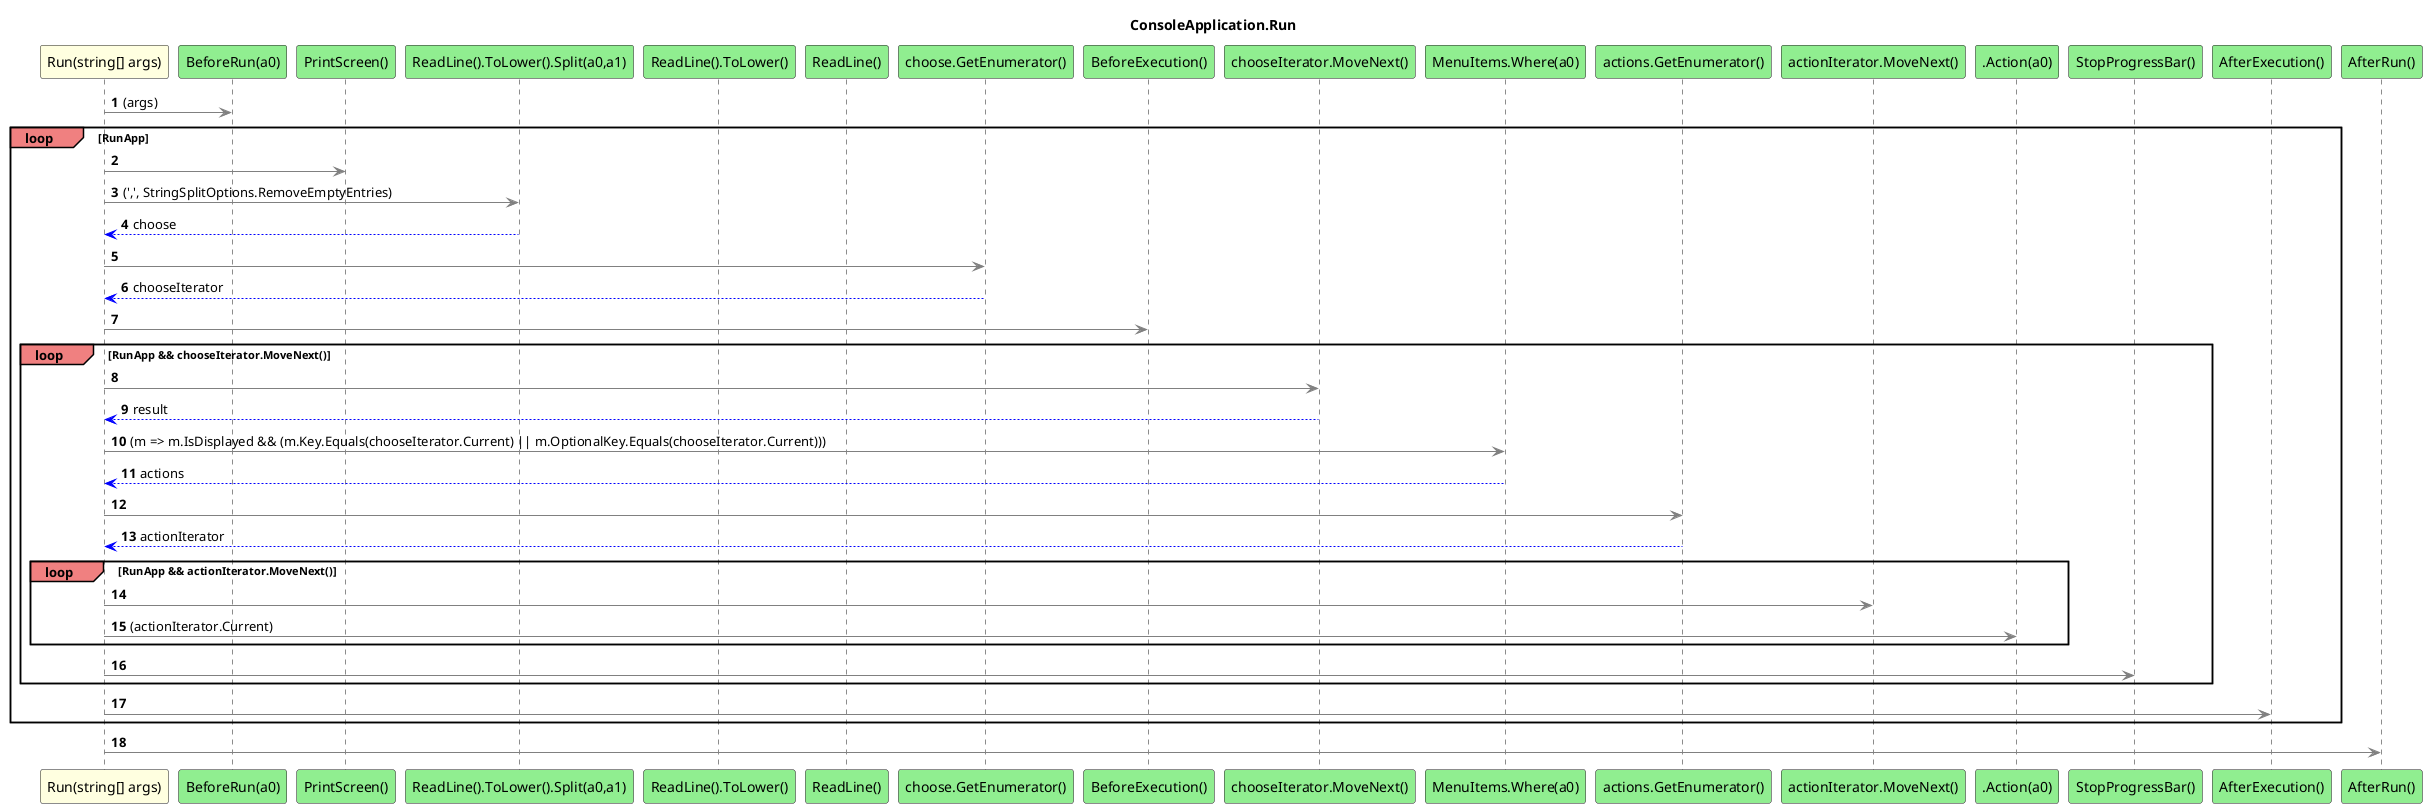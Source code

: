 @startuml ConsoleApplication.Run
title ConsoleApplication.Run
participant "Run(string[] args)" as Run_p0 #LightYellow
participant "BeforeRun(a0)" as BeforeRun_a0 #LightGreen
participant "PrintScreen()" as PrintScreen #LightGreen
participant "ReadLine().ToLower().Split(a0,a1)" as ReadLine_ToLower_Split_a0_a1 #LightGreen
participant "ReadLine().ToLower()" as ReadLine_ToLower #LightGreen
participant "ReadLine()" as ReadLine #LightGreen
participant "choose.GetEnumerator()" as choose_GetEnumerator #LightGreen
participant "BeforeExecution()" as BeforeExecution #LightGreen
participant "chooseIterator.MoveNext()" as chooseIterator_MoveNext #LightGreen
participant "MenuItems.Where(a0)" as MenuItems_Where_a0 #LightGreen
participant "actions.GetEnumerator()" as actions_GetEnumerator #LightGreen
participant "actionIterator.MoveNext()" as actionIterator_MoveNext #LightGreen
participant ".Action(a0)" as _Action_a0 #LightGreen
participant "StopProgressBar()" as StopProgressBar #LightGreen
participant "AfterExecution()" as AfterExecution #LightGreen
participant "AfterRun()" as AfterRun #LightGreen
autonumber
Run_p0 -[#grey]> BeforeRun_a0 : (args)
loop#LightCoral RunApp
    Run_p0 -[#grey]> PrintScreen
    Run_p0 -[#grey]> ReadLine_ToLower_Split_a0_a1 : (',', StringSplitOptions.RemoveEmptyEntries)
    ReadLine_ToLower_Split_a0_a1 -[#blue]-> Run_p0 : choose
    Run_p0 -[#grey]> choose_GetEnumerator
    choose_GetEnumerator -[#blue]-> Run_p0 : chooseIterator
    Run_p0 -[#grey]> BeforeExecution
    loop#LightCoral RunApp && chooseIterator.MoveNext()
        Run_p0 -[#grey]> chooseIterator_MoveNext
        chooseIterator_MoveNext -[#blue]-> Run_p0 : result
        Run_p0 -[#grey]> MenuItems_Where_a0 : (m => m.IsDisplayed && (m.Key.Equals(chooseIterator.Current) || m.OptionalKey.Equals(chooseIterator.Current)))
        MenuItems_Where_a0 -[#blue]-> Run_p0 : actions
        Run_p0 -[#grey]> actions_GetEnumerator
        actions_GetEnumerator -[#blue]-> Run_p0 : actionIterator
        loop#LightCoral RunApp && actionIterator.MoveNext()
            Run_p0 -[#grey]> actionIterator_MoveNext
            Run_p0 -[#grey]> _Action_a0 : (actionIterator.Current)
        end
        Run_p0 -[#grey]> StopProgressBar
    end
    Run_p0 -[#grey]> AfterExecution
end
Run_p0 -[#grey]> AfterRun
@enduml
